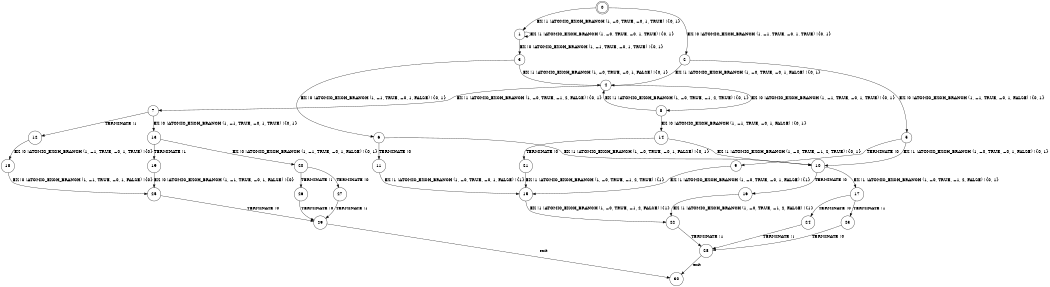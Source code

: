 digraph BCG {
size = "7, 10.5";
center = TRUE;
node [shape = circle];
0 [peripheries = 2];
0 -> 1 [label = "EX !1 !ATOMIC_EXCH_BRANCH (1, +0, TRUE, +0, 1, TRUE) !{0, 1}"];
0 -> 2 [label = "EX !0 !ATOMIC_EXCH_BRANCH (1, +1, TRUE, +0, 1, TRUE) !{0, 1}"];
1 -> 3 [label = "EX !0 !ATOMIC_EXCH_BRANCH (1, +1, TRUE, +0, 1, TRUE) !{0, 1}"];
1 -> 1 [label = "EX !1 !ATOMIC_EXCH_BRANCH (1, +0, TRUE, +0, 1, TRUE) !{0, 1}"];
2 -> 4 [label = "EX !1 !ATOMIC_EXCH_BRANCH (1, +0, TRUE, +0, 1, FALSE) !{0, 1}"];
2 -> 5 [label = "EX !0 !ATOMIC_EXCH_BRANCH (1, +1, TRUE, +0, 1, FALSE) !{0, 1}"];
3 -> 4 [label = "EX !1 !ATOMIC_EXCH_BRANCH (1, +0, TRUE, +0, 1, FALSE) !{0, 1}"];
3 -> 6 [label = "EX !0 !ATOMIC_EXCH_BRANCH (1, +1, TRUE, +0, 1, FALSE) !{0, 1}"];
4 -> 7 [label = "EX !1 !ATOMIC_EXCH_BRANCH (1, +0, TRUE, +1, 2, FALSE) !{0, 1}"];
4 -> 8 [label = "EX !0 !ATOMIC_EXCH_BRANCH (1, +1, TRUE, +0, 1, TRUE) !{0, 1}"];
5 -> 9 [label = "TERMINATE !0"];
5 -> 10 [label = "EX !1 !ATOMIC_EXCH_BRANCH (1, +0, TRUE, +0, 1, FALSE) !{0, 1}"];
6 -> 11 [label = "TERMINATE !0"];
6 -> 10 [label = "EX !1 !ATOMIC_EXCH_BRANCH (1, +0, TRUE, +0, 1, FALSE) !{0, 1}"];
7 -> 12 [label = "TERMINATE !1"];
7 -> 13 [label = "EX !0 !ATOMIC_EXCH_BRANCH (1, +1, TRUE, +0, 1, TRUE) !{0, 1}"];
8 -> 4 [label = "EX !1 !ATOMIC_EXCH_BRANCH (1, +0, TRUE, +1, 2, TRUE) !{0, 1}"];
8 -> 14 [label = "EX !0 !ATOMIC_EXCH_BRANCH (1, +1, TRUE, +0, 1, FALSE) !{0, 1}"];
9 -> 15 [label = "EX !1 !ATOMIC_EXCH_BRANCH (1, +0, TRUE, +0, 1, FALSE) !{1}"];
10 -> 16 [label = "TERMINATE !0"];
10 -> 17 [label = "EX !1 !ATOMIC_EXCH_BRANCH (1, +0, TRUE, +1, 2, FALSE) !{0, 1}"];
11 -> 15 [label = "EX !1 !ATOMIC_EXCH_BRANCH (1, +0, TRUE, +0, 1, FALSE) !{1}"];
12 -> 18 [label = "EX !0 !ATOMIC_EXCH_BRANCH (1, +1, TRUE, +0, 1, TRUE) !{0}"];
13 -> 19 [label = "TERMINATE !1"];
13 -> 20 [label = "EX !0 !ATOMIC_EXCH_BRANCH (1, +1, TRUE, +0, 1, FALSE) !{0, 1}"];
14 -> 21 [label = "TERMINATE !0"];
14 -> 10 [label = "EX !1 !ATOMIC_EXCH_BRANCH (1, +0, TRUE, +1, 2, TRUE) !{0, 1}"];
15 -> 22 [label = "EX !1 !ATOMIC_EXCH_BRANCH (1, +0, TRUE, +1, 2, FALSE) !{1}"];
16 -> 22 [label = "EX !1 !ATOMIC_EXCH_BRANCH (1, +0, TRUE, +1, 2, FALSE) !{1}"];
17 -> 23 [label = "TERMINATE !1"];
17 -> 24 [label = "TERMINATE !0"];
18 -> 25 [label = "EX !0 !ATOMIC_EXCH_BRANCH (1, +1, TRUE, +0, 1, FALSE) !{0}"];
19 -> 25 [label = "EX !0 !ATOMIC_EXCH_BRANCH (1, +1, TRUE, +0, 1, FALSE) !{0}"];
20 -> 26 [label = "TERMINATE !1"];
20 -> 27 [label = "TERMINATE !0"];
21 -> 15 [label = "EX !1 !ATOMIC_EXCH_BRANCH (1, +0, TRUE, +1, 2, TRUE) !{1}"];
22 -> 28 [label = "TERMINATE !1"];
23 -> 28 [label = "TERMINATE !0"];
24 -> 28 [label = "TERMINATE !1"];
25 -> 29 [label = "TERMINATE !0"];
26 -> 29 [label = "TERMINATE !0"];
27 -> 29 [label = "TERMINATE !1"];
28 -> 30 [label = "exit"];
29 -> 30 [label = "exit"];
}
